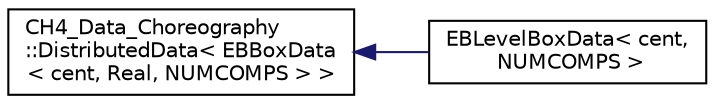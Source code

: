 digraph "Graphical Class Hierarchy"
{
  edge [fontname="Helvetica",fontsize="10",labelfontname="Helvetica",labelfontsize="10"];
  node [fontname="Helvetica",fontsize="10",shape=record];
  rankdir="LR";
  Node0 [label="CH4_Data_Choreography\l::DistributedData\< EBBoxData\l\< cent, Real, NUMCOMPS \> \>",height=0.2,width=0.4,color="black", fillcolor="white", style="filled",URL="$classCH4__Data__Choreography_1_1DistributedData.html"];
  Node0 -> Node1 [dir="back",color="midnightblue",fontsize="10",style="solid",fontname="Helvetica"];
  Node1 [label="EBLevelBoxData\< cent,\l NUMCOMPS \>",height=0.2,width=0.4,color="black", fillcolor="white", style="filled",URL="$classEBLevelBoxData.html"];
}
